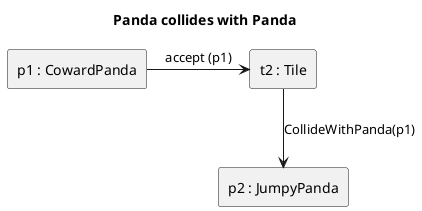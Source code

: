 @startuml
skinparam linestyle ortho

rectangle "p1 : CowardPanda" as a

rectangle "t2 : Tile" as t

rectangle "p2 : JumpyPanda" as currentAnimal

title Panda collides with Panda

a -> t : accept (p1)
t-down->currentAnimal: CollideWithPanda(p1)

@enduml
